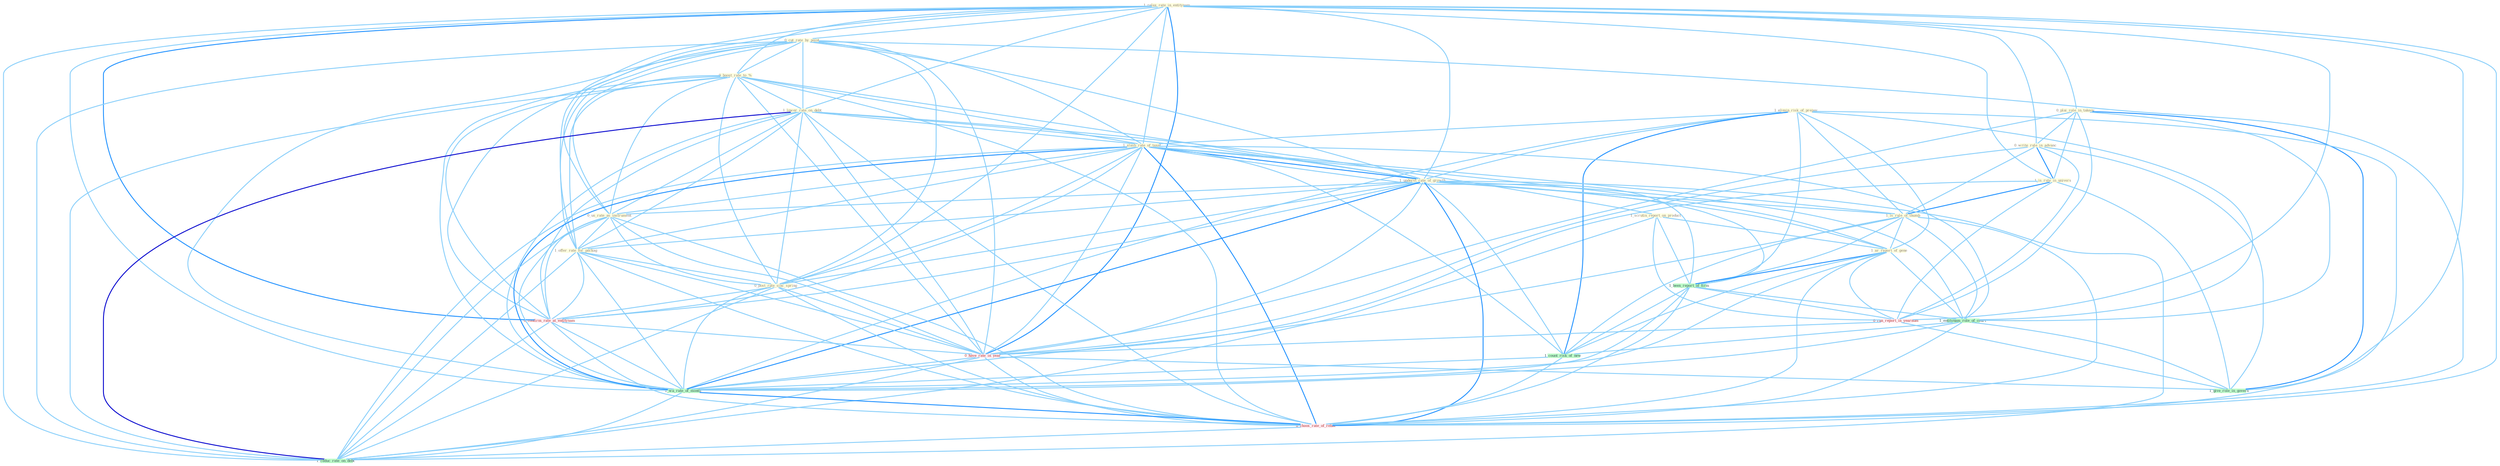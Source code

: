 Graph G{ 
    node
    [shape=polygon,style=filled,width=.5,height=.06,color="#BDFCC9",fixedsize=true,fontsize=4,
    fontcolor="#2f4f4f"];
    {node
    [color="#ffffe0", fontcolor="#8b7d6b"] "1_relax_rate_in_entitynam " "0_plai_role_in_takeov " "0_cut_rate_by_point " "0_write_rule_in_advanc " "1_is_rule_in_univers " "0_boost_rate_to_% " "1_lower_rate_on_debt " "1_scrutin_report_on_product " "1_elimin_risk_of_prepay " "1_slash_rate_of_taxat " "1_underst_rate_of_growth " "0_us_rate_as_instrument " "1_offer_rate_for_packag " "0_post_rate_sinc_spring " "1_is_rule_of_thumb " "1_ar_report_of_gene "}
{node [color="#fff0f5", fontcolor="#b22222"] "0_ran_report_in_yearnum " "0_confirm_rate_at_entitynam " "0_have_rate_in_year " "0_choos_rate_of_rebat "}
edge [color="#B0E2FF"];

	"1_relax_rate_in_entitynam " -- "0_plai_role_in_takeov " [w="1", color="#87cefa" ];
	"1_relax_rate_in_entitynam " -- "0_cut_rate_by_point " [w="1", color="#87cefa" ];
	"1_relax_rate_in_entitynam " -- "0_write_rule_in_advanc " [w="1", color="#87cefa" ];
	"1_relax_rate_in_entitynam " -- "1_is_rule_in_univers " [w="1", color="#87cefa" ];
	"1_relax_rate_in_entitynam " -- "0_boost_rate_to_% " [w="1", color="#87cefa" ];
	"1_relax_rate_in_entitynam " -- "1_lower_rate_on_debt " [w="1", color="#87cefa" ];
	"1_relax_rate_in_entitynam " -- "1_slash_rate_of_taxat " [w="1", color="#87cefa" ];
	"1_relax_rate_in_entitynam " -- "1_underst_rate_of_growth " [w="1", color="#87cefa" ];
	"1_relax_rate_in_entitynam " -- "0_us_rate_as_instrument " [w="1", color="#87cefa" ];
	"1_relax_rate_in_entitynam " -- "1_offer_rate_for_packag " [w="1", color="#87cefa" ];
	"1_relax_rate_in_entitynam " -- "0_post_rate_sinc_spring " [w="1", color="#87cefa" ];
	"1_relax_rate_in_entitynam " -- "0_ran_report_in_yearnum " [w="1", color="#87cefa" ];
	"1_relax_rate_in_entitynam " -- "0_confirm_rate_at_entitynam " [w="2", color="#1e90ff" , len=0.8];
	"1_relax_rate_in_entitynam " -- "0_have_rate_in_year " [w="2", color="#1e90ff" , len=0.8];
	"1_relax_rate_in_entitynam " -- "1_wa_rate_of_month " [w="1", color="#87cefa" ];
	"1_relax_rate_in_entitynam " -- "0_choos_rate_of_rebat " [w="1", color="#87cefa" ];
	"1_relax_rate_in_entitynam " -- "1_reduc_rate_on_debt " [w="1", color="#87cefa" ];
	"1_relax_rate_in_entitynam " -- "1_give_role_in_govern " [w="1", color="#87cefa" ];
	"0_plai_role_in_takeov " -- "0_write_rule_in_advanc " [w="1", color="#87cefa" ];
	"0_plai_role_in_takeov " -- "1_is_rule_in_univers " [w="1", color="#87cefa" ];
	"0_plai_role_in_takeov " -- "1_entitynam_role_of_court " [w="1", color="#87cefa" ];
	"0_plai_role_in_takeov " -- "0_ran_report_in_yearnum " [w="1", color="#87cefa" ];
	"0_plai_role_in_takeov " -- "0_have_rate_in_year " [w="1", color="#87cefa" ];
	"0_plai_role_in_takeov " -- "1_give_role_in_govern " [w="2", color="#1e90ff" , len=0.8];
	"0_cut_rate_by_point " -- "0_boost_rate_to_% " [w="1", color="#87cefa" ];
	"0_cut_rate_by_point " -- "1_lower_rate_on_debt " [w="1", color="#87cefa" ];
	"0_cut_rate_by_point " -- "1_slash_rate_of_taxat " [w="1", color="#87cefa" ];
	"0_cut_rate_by_point " -- "1_underst_rate_of_growth " [w="1", color="#87cefa" ];
	"0_cut_rate_by_point " -- "0_us_rate_as_instrument " [w="1", color="#87cefa" ];
	"0_cut_rate_by_point " -- "1_offer_rate_for_packag " [w="1", color="#87cefa" ];
	"0_cut_rate_by_point " -- "0_post_rate_sinc_spring " [w="1", color="#87cefa" ];
	"0_cut_rate_by_point " -- "0_confirm_rate_at_entitynam " [w="1", color="#87cefa" ];
	"0_cut_rate_by_point " -- "0_have_rate_in_year " [w="1", color="#87cefa" ];
	"0_cut_rate_by_point " -- "1_wa_rate_of_month " [w="1", color="#87cefa" ];
	"0_cut_rate_by_point " -- "0_choos_rate_of_rebat " [w="1", color="#87cefa" ];
	"0_cut_rate_by_point " -- "1_reduc_rate_on_debt " [w="1", color="#87cefa" ];
	"0_write_rule_in_advanc " -- "1_is_rule_in_univers " [w="2", color="#1e90ff" , len=0.8];
	"0_write_rule_in_advanc " -- "1_is_rule_of_thumb " [w="1", color="#87cefa" ];
	"0_write_rule_in_advanc " -- "0_ran_report_in_yearnum " [w="1", color="#87cefa" ];
	"0_write_rule_in_advanc " -- "0_have_rate_in_year " [w="1", color="#87cefa" ];
	"0_write_rule_in_advanc " -- "1_give_role_in_govern " [w="1", color="#87cefa" ];
	"1_is_rule_in_univers " -- "1_is_rule_of_thumb " [w="2", color="#1e90ff" , len=0.8];
	"1_is_rule_in_univers " -- "0_ran_report_in_yearnum " [w="1", color="#87cefa" ];
	"1_is_rule_in_univers " -- "0_have_rate_in_year " [w="1", color="#87cefa" ];
	"1_is_rule_in_univers " -- "1_give_role_in_govern " [w="1", color="#87cefa" ];
	"0_boost_rate_to_% " -- "1_lower_rate_on_debt " [w="1", color="#87cefa" ];
	"0_boost_rate_to_% " -- "1_slash_rate_of_taxat " [w="1", color="#87cefa" ];
	"0_boost_rate_to_% " -- "1_underst_rate_of_growth " [w="1", color="#87cefa" ];
	"0_boost_rate_to_% " -- "0_us_rate_as_instrument " [w="1", color="#87cefa" ];
	"0_boost_rate_to_% " -- "1_offer_rate_for_packag " [w="1", color="#87cefa" ];
	"0_boost_rate_to_% " -- "0_post_rate_sinc_spring " [w="1", color="#87cefa" ];
	"0_boost_rate_to_% " -- "0_confirm_rate_at_entitynam " [w="1", color="#87cefa" ];
	"0_boost_rate_to_% " -- "0_have_rate_in_year " [w="1", color="#87cefa" ];
	"0_boost_rate_to_% " -- "1_wa_rate_of_month " [w="1", color="#87cefa" ];
	"0_boost_rate_to_% " -- "0_choos_rate_of_rebat " [w="1", color="#87cefa" ];
	"0_boost_rate_to_% " -- "1_reduc_rate_on_debt " [w="1", color="#87cefa" ];
	"1_lower_rate_on_debt " -- "1_scrutin_report_on_product " [w="1", color="#87cefa" ];
	"1_lower_rate_on_debt " -- "1_slash_rate_of_taxat " [w="1", color="#87cefa" ];
	"1_lower_rate_on_debt " -- "1_underst_rate_of_growth " [w="1", color="#87cefa" ];
	"1_lower_rate_on_debt " -- "0_us_rate_as_instrument " [w="1", color="#87cefa" ];
	"1_lower_rate_on_debt " -- "1_offer_rate_for_packag " [w="1", color="#87cefa" ];
	"1_lower_rate_on_debt " -- "0_post_rate_sinc_spring " [w="1", color="#87cefa" ];
	"1_lower_rate_on_debt " -- "0_confirm_rate_at_entitynam " [w="1", color="#87cefa" ];
	"1_lower_rate_on_debt " -- "0_have_rate_in_year " [w="1", color="#87cefa" ];
	"1_lower_rate_on_debt " -- "1_wa_rate_of_month " [w="1", color="#87cefa" ];
	"1_lower_rate_on_debt " -- "0_choos_rate_of_rebat " [w="1", color="#87cefa" ];
	"1_lower_rate_on_debt " -- "1_reduc_rate_on_debt " [w="3", color="#0000cd" , len=0.6];
	"1_scrutin_report_on_product " -- "1_ar_report_of_gene " [w="1", color="#87cefa" ];
	"1_scrutin_report_on_product " -- "1_been_report_of_firm " [w="1", color="#87cefa" ];
	"1_scrutin_report_on_product " -- "0_ran_report_in_yearnum " [w="1", color="#87cefa" ];
	"1_scrutin_report_on_product " -- "1_reduc_rate_on_debt " [w="1", color="#87cefa" ];
	"1_elimin_risk_of_prepay " -- "1_slash_rate_of_taxat " [w="1", color="#87cefa" ];
	"1_elimin_risk_of_prepay " -- "1_underst_rate_of_growth " [w="1", color="#87cefa" ];
	"1_elimin_risk_of_prepay " -- "1_is_rule_of_thumb " [w="1", color="#87cefa" ];
	"1_elimin_risk_of_prepay " -- "1_ar_report_of_gene " [w="1", color="#87cefa" ];
	"1_elimin_risk_of_prepay " -- "1_been_report_of_firm " [w="1", color="#87cefa" ];
	"1_elimin_risk_of_prepay " -- "1_entitynam_role_of_court " [w="1", color="#87cefa" ];
	"1_elimin_risk_of_prepay " -- "1_count_risk_of_new " [w="2", color="#1e90ff" , len=0.8];
	"1_elimin_risk_of_prepay " -- "1_wa_rate_of_month " [w="1", color="#87cefa" ];
	"1_elimin_risk_of_prepay " -- "0_choos_rate_of_rebat " [w="1", color="#87cefa" ];
	"1_slash_rate_of_taxat " -- "1_underst_rate_of_growth " [w="2", color="#1e90ff" , len=0.8];
	"1_slash_rate_of_taxat " -- "0_us_rate_as_instrument " [w="1", color="#87cefa" ];
	"1_slash_rate_of_taxat " -- "1_offer_rate_for_packag " [w="1", color="#87cefa" ];
	"1_slash_rate_of_taxat " -- "0_post_rate_sinc_spring " [w="1", color="#87cefa" ];
	"1_slash_rate_of_taxat " -- "1_is_rule_of_thumb " [w="1", color="#87cefa" ];
	"1_slash_rate_of_taxat " -- "1_ar_report_of_gene " [w="1", color="#87cefa" ];
	"1_slash_rate_of_taxat " -- "1_been_report_of_firm " [w="1", color="#87cefa" ];
	"1_slash_rate_of_taxat " -- "1_entitynam_role_of_court " [w="1", color="#87cefa" ];
	"1_slash_rate_of_taxat " -- "1_count_risk_of_new " [w="1", color="#87cefa" ];
	"1_slash_rate_of_taxat " -- "0_confirm_rate_at_entitynam " [w="1", color="#87cefa" ];
	"1_slash_rate_of_taxat " -- "0_have_rate_in_year " [w="1", color="#87cefa" ];
	"1_slash_rate_of_taxat " -- "1_wa_rate_of_month " [w="2", color="#1e90ff" , len=0.8];
	"1_slash_rate_of_taxat " -- "0_choos_rate_of_rebat " [w="2", color="#1e90ff" , len=0.8];
	"1_slash_rate_of_taxat " -- "1_reduc_rate_on_debt " [w="1", color="#87cefa" ];
	"1_underst_rate_of_growth " -- "0_us_rate_as_instrument " [w="1", color="#87cefa" ];
	"1_underst_rate_of_growth " -- "1_offer_rate_for_packag " [w="1", color="#87cefa" ];
	"1_underst_rate_of_growth " -- "0_post_rate_sinc_spring " [w="1", color="#87cefa" ];
	"1_underst_rate_of_growth " -- "1_is_rule_of_thumb " [w="1", color="#87cefa" ];
	"1_underst_rate_of_growth " -- "1_ar_report_of_gene " [w="1", color="#87cefa" ];
	"1_underst_rate_of_growth " -- "1_been_report_of_firm " [w="1", color="#87cefa" ];
	"1_underst_rate_of_growth " -- "1_entitynam_role_of_court " [w="1", color="#87cefa" ];
	"1_underst_rate_of_growth " -- "1_count_risk_of_new " [w="1", color="#87cefa" ];
	"1_underst_rate_of_growth " -- "0_confirm_rate_at_entitynam " [w="1", color="#87cefa" ];
	"1_underst_rate_of_growth " -- "0_have_rate_in_year " [w="1", color="#87cefa" ];
	"1_underst_rate_of_growth " -- "1_wa_rate_of_month " [w="2", color="#1e90ff" , len=0.8];
	"1_underst_rate_of_growth " -- "0_choos_rate_of_rebat " [w="2", color="#1e90ff" , len=0.8];
	"1_underst_rate_of_growth " -- "1_reduc_rate_on_debt " [w="1", color="#87cefa" ];
	"0_us_rate_as_instrument " -- "1_offer_rate_for_packag " [w="1", color="#87cefa" ];
	"0_us_rate_as_instrument " -- "0_post_rate_sinc_spring " [w="1", color="#87cefa" ];
	"0_us_rate_as_instrument " -- "0_confirm_rate_at_entitynam " [w="1", color="#87cefa" ];
	"0_us_rate_as_instrument " -- "0_have_rate_in_year " [w="1", color="#87cefa" ];
	"0_us_rate_as_instrument " -- "1_wa_rate_of_month " [w="1", color="#87cefa" ];
	"0_us_rate_as_instrument " -- "0_choos_rate_of_rebat " [w="1", color="#87cefa" ];
	"0_us_rate_as_instrument " -- "1_reduc_rate_on_debt " [w="1", color="#87cefa" ];
	"1_offer_rate_for_packag " -- "0_post_rate_sinc_spring " [w="1", color="#87cefa" ];
	"1_offer_rate_for_packag " -- "0_confirm_rate_at_entitynam " [w="1", color="#87cefa" ];
	"1_offer_rate_for_packag " -- "0_have_rate_in_year " [w="1", color="#87cefa" ];
	"1_offer_rate_for_packag " -- "1_wa_rate_of_month " [w="1", color="#87cefa" ];
	"1_offer_rate_for_packag " -- "0_choos_rate_of_rebat " [w="1", color="#87cefa" ];
	"1_offer_rate_for_packag " -- "1_reduc_rate_on_debt " [w="1", color="#87cefa" ];
	"0_post_rate_sinc_spring " -- "0_confirm_rate_at_entitynam " [w="1", color="#87cefa" ];
	"0_post_rate_sinc_spring " -- "0_have_rate_in_year " [w="1", color="#87cefa" ];
	"0_post_rate_sinc_spring " -- "1_wa_rate_of_month " [w="1", color="#87cefa" ];
	"0_post_rate_sinc_spring " -- "0_choos_rate_of_rebat " [w="1", color="#87cefa" ];
	"0_post_rate_sinc_spring " -- "1_reduc_rate_on_debt " [w="1", color="#87cefa" ];
	"1_is_rule_of_thumb " -- "1_ar_report_of_gene " [w="1", color="#87cefa" ];
	"1_is_rule_of_thumb " -- "1_been_report_of_firm " [w="1", color="#87cefa" ];
	"1_is_rule_of_thumb " -- "1_entitynam_role_of_court " [w="1", color="#87cefa" ];
	"1_is_rule_of_thumb " -- "1_count_risk_of_new " [w="1", color="#87cefa" ];
	"1_is_rule_of_thumb " -- "1_wa_rate_of_month " [w="1", color="#87cefa" ];
	"1_is_rule_of_thumb " -- "0_choos_rate_of_rebat " [w="1", color="#87cefa" ];
	"1_ar_report_of_gene " -- "1_been_report_of_firm " [w="2", color="#1e90ff" , len=0.8];
	"1_ar_report_of_gene " -- "1_entitynam_role_of_court " [w="1", color="#87cefa" ];
	"1_ar_report_of_gene " -- "0_ran_report_in_yearnum " [w="1", color="#87cefa" ];
	"1_ar_report_of_gene " -- "1_count_risk_of_new " [w="1", color="#87cefa" ];
	"1_ar_report_of_gene " -- "1_wa_rate_of_month " [w="1", color="#87cefa" ];
	"1_ar_report_of_gene " -- "0_choos_rate_of_rebat " [w="1", color="#87cefa" ];
	"1_been_report_of_firm " -- "1_entitynam_role_of_court " [w="1", color="#87cefa" ];
	"1_been_report_of_firm " -- "0_ran_report_in_yearnum " [w="1", color="#87cefa" ];
	"1_been_report_of_firm " -- "1_count_risk_of_new " [w="1", color="#87cefa" ];
	"1_been_report_of_firm " -- "1_wa_rate_of_month " [w="1", color="#87cefa" ];
	"1_been_report_of_firm " -- "0_choos_rate_of_rebat " [w="1", color="#87cefa" ];
	"1_entitynam_role_of_court " -- "1_count_risk_of_new " [w="1", color="#87cefa" ];
	"1_entitynam_role_of_court " -- "1_wa_rate_of_month " [w="1", color="#87cefa" ];
	"1_entitynam_role_of_court " -- "0_choos_rate_of_rebat " [w="1", color="#87cefa" ];
	"1_entitynam_role_of_court " -- "1_give_role_in_govern " [w="1", color="#87cefa" ];
	"0_ran_report_in_yearnum " -- "0_have_rate_in_year " [w="1", color="#87cefa" ];
	"0_ran_report_in_yearnum " -- "1_give_role_in_govern " [w="1", color="#87cefa" ];
	"1_count_risk_of_new " -- "1_wa_rate_of_month " [w="1", color="#87cefa" ];
	"1_count_risk_of_new " -- "0_choos_rate_of_rebat " [w="1", color="#87cefa" ];
	"0_confirm_rate_at_entitynam " -- "0_have_rate_in_year " [w="1", color="#87cefa" ];
	"0_confirm_rate_at_entitynam " -- "1_wa_rate_of_month " [w="1", color="#87cefa" ];
	"0_confirm_rate_at_entitynam " -- "0_choos_rate_of_rebat " [w="1", color="#87cefa" ];
	"0_confirm_rate_at_entitynam " -- "1_reduc_rate_on_debt " [w="1", color="#87cefa" ];
	"0_have_rate_in_year " -- "1_wa_rate_of_month " [w="1", color="#87cefa" ];
	"0_have_rate_in_year " -- "0_choos_rate_of_rebat " [w="1", color="#87cefa" ];
	"0_have_rate_in_year " -- "1_reduc_rate_on_debt " [w="1", color="#87cefa" ];
	"0_have_rate_in_year " -- "1_give_role_in_govern " [w="1", color="#87cefa" ];
	"1_wa_rate_of_month " -- "0_choos_rate_of_rebat " [w="2", color="#1e90ff" , len=0.8];
	"1_wa_rate_of_month " -- "1_reduc_rate_on_debt " [w="1", color="#87cefa" ];
	"0_choos_rate_of_rebat " -- "1_reduc_rate_on_debt " [w="1", color="#87cefa" ];
}